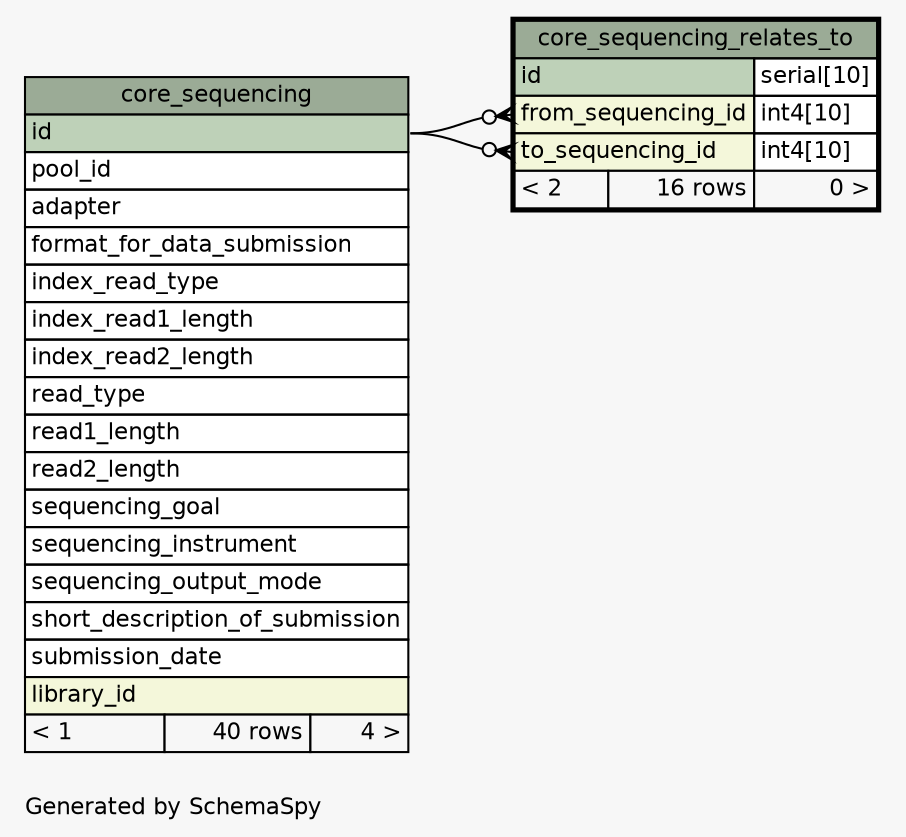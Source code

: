 // dot 2.36.0 on Mac OS X 10.9.5
// SchemaSpy rev 590
digraph "oneDegreeRelationshipsDiagram" {
  graph [
    rankdir="RL"
    bgcolor="#f7f7f7"
    label="\nGenerated by SchemaSpy"
    labeljust="l"
    nodesep="0.18"
    ranksep="0.46"
    fontname="Helvetica"
    fontsize="11"
  ];
  node [
    fontname="Helvetica"
    fontsize="11"
    shape="plaintext"
  ];
  edge [
    arrowsize="0.8"
  ];
  "core_sequencing_relates_to":"from_sequencing_id":w -> "core_sequencing":"id":e [arrowhead=none dir=back arrowtail=crowodot];
  "core_sequencing_relates_to":"to_sequencing_id":w -> "core_sequencing":"id":e [arrowhead=none dir=back arrowtail=crowodot];
  "core_sequencing" [
    label=<
    <TABLE BORDER="0" CELLBORDER="1" CELLSPACING="0" BGCOLOR="#ffffff">
      <TR><TD COLSPAN="3" BGCOLOR="#9bab96" ALIGN="CENTER">core_sequencing</TD></TR>
      <TR><TD PORT="id" COLSPAN="3" BGCOLOR="#bed1b8" ALIGN="LEFT">id</TD></TR>
      <TR><TD PORT="pool_id" COLSPAN="3" ALIGN="LEFT">pool_id</TD></TR>
      <TR><TD PORT="adapter" COLSPAN="3" ALIGN="LEFT">adapter</TD></TR>
      <TR><TD PORT="format_for_data_submission" COLSPAN="3" ALIGN="LEFT">format_for_data_submission</TD></TR>
      <TR><TD PORT="index_read_type" COLSPAN="3" ALIGN="LEFT">index_read_type</TD></TR>
      <TR><TD PORT="index_read1_length" COLSPAN="3" ALIGN="LEFT">index_read1_length</TD></TR>
      <TR><TD PORT="index_read2_length" COLSPAN="3" ALIGN="LEFT">index_read2_length</TD></TR>
      <TR><TD PORT="read_type" COLSPAN="3" ALIGN="LEFT">read_type</TD></TR>
      <TR><TD PORT="read1_length" COLSPAN="3" ALIGN="LEFT">read1_length</TD></TR>
      <TR><TD PORT="read2_length" COLSPAN="3" ALIGN="LEFT">read2_length</TD></TR>
      <TR><TD PORT="sequencing_goal" COLSPAN="3" ALIGN="LEFT">sequencing_goal</TD></TR>
      <TR><TD PORT="sequencing_instrument" COLSPAN="3" ALIGN="LEFT">sequencing_instrument</TD></TR>
      <TR><TD PORT="sequencing_output_mode" COLSPAN="3" ALIGN="LEFT">sequencing_output_mode</TD></TR>
      <TR><TD PORT="short_description_of_submission" COLSPAN="3" ALIGN="LEFT">short_description_of_submission</TD></TR>
      <TR><TD PORT="submission_date" COLSPAN="3" ALIGN="LEFT">submission_date</TD></TR>
      <TR><TD PORT="library_id" COLSPAN="3" BGCOLOR="#f4f7da" ALIGN="LEFT">library_id</TD></TR>
      <TR><TD ALIGN="LEFT" BGCOLOR="#f7f7f7">&lt; 1</TD><TD ALIGN="RIGHT" BGCOLOR="#f7f7f7">40 rows</TD><TD ALIGN="RIGHT" BGCOLOR="#f7f7f7">4 &gt;</TD></TR>
    </TABLE>>
    URL="core_sequencing.html"
    tooltip="core_sequencing"
  ];
  "core_sequencing_relates_to" [
    label=<
    <TABLE BORDER="2" CELLBORDER="1" CELLSPACING="0" BGCOLOR="#ffffff">
      <TR><TD COLSPAN="3" BGCOLOR="#9bab96" ALIGN="CENTER">core_sequencing_relates_to</TD></TR>
      <TR><TD PORT="id" COLSPAN="2" BGCOLOR="#bed1b8" ALIGN="LEFT">id</TD><TD PORT="id.type" ALIGN="LEFT">serial[10]</TD></TR>
      <TR><TD PORT="from_sequencing_id" COLSPAN="2" BGCOLOR="#f4f7da" ALIGN="LEFT">from_sequencing_id</TD><TD PORT="from_sequencing_id.type" ALIGN="LEFT">int4[10]</TD></TR>
      <TR><TD PORT="to_sequencing_id" COLSPAN="2" BGCOLOR="#f4f7da" ALIGN="LEFT">to_sequencing_id</TD><TD PORT="to_sequencing_id.type" ALIGN="LEFT">int4[10]</TD></TR>
      <TR><TD ALIGN="LEFT" BGCOLOR="#f7f7f7">&lt; 2</TD><TD ALIGN="RIGHT" BGCOLOR="#f7f7f7">16 rows</TD><TD ALIGN="RIGHT" BGCOLOR="#f7f7f7">0 &gt;</TD></TR>
    </TABLE>>
    URL="core_sequencing_relates_to.html"
    tooltip="core_sequencing_relates_to"
  ];
}
